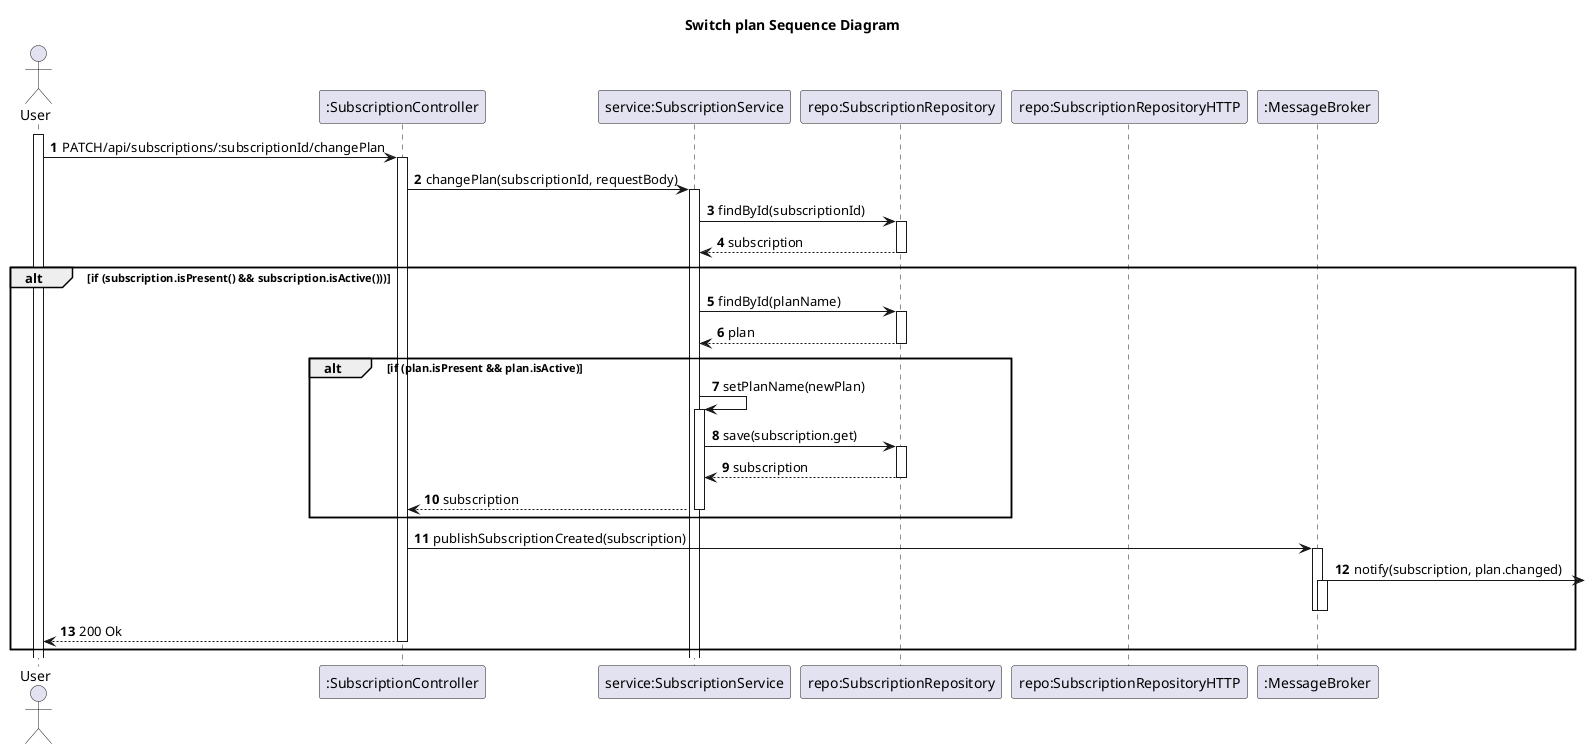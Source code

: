 @startuml
'https://plantuml.com/sequence-diagram

title Switch plan Sequence Diagram

autoactivate on
autonumber

actor "User" as User
participant ":SubscriptionController" as Ctrl
participant "service:SubscriptionService" as ServiceSubscription
participant "repo:SubscriptionRepository" as SubRepo
participant "repo:SubscriptionRepositoryHTTP" as SubRepoHTTP
participant ":MessageBroker" as MB

activate User

User -> Ctrl: PATCH/api/subscriptions/:subscriptionId/changePlan
    Ctrl -> ServiceSubscription: changePlan(subscriptionId, requestBody)
    ServiceSubscription -> SubRepo: findById(subscriptionId)
    SubRepo --> ServiceSubscription: subscription
    alt if (subscription.isPresent() && subscription.isActive()))
        ServiceSubscription -> SubRepo: findById(planName)
        SubRepo --> ServiceSubscription: plan
        alt if (plan.isPresent && plan.isActive)
            ServiceSubscription -> ServiceSubscription: setPlanName(newPlan)
            ServiceSubscription -> SubRepo: save(subscription.get)
            SubRepo --> ServiceSubscription: subscription
            ServiceSubscription --> Ctrl: subscription
            end
        Ctrl -> MB: publishSubscriptionCreated(subscription)
        MB -> : notify(subscription, plan.changed)
        deactivate MB
        deactivate MB
        Ctrl --> User: 200 Ok
    end

@enduml

